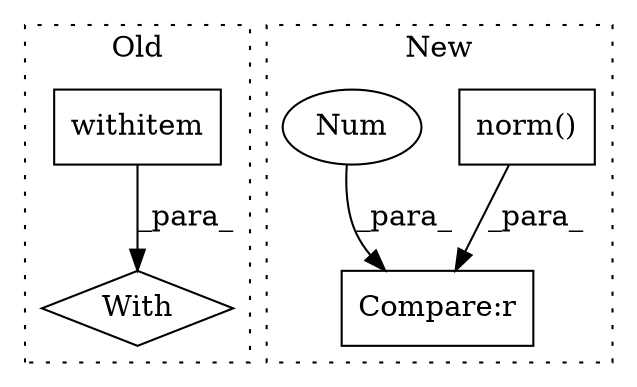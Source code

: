 digraph G {
subgraph cluster0 {
1 [label="withitem" a="49" s="172" l="2" shape="box"];
3 [label="With" a="39" s="167,174" l="5,17" shape="diamond"];
label = "Old";
style="dotted";
}
subgraph cluster1 {
2 [label="norm()" a="75" s="1539,1563" l="15,9" shape="box"];
4 [label="Compare:r" a="40" s="1621" l="84" shape="box"];
5 [label="Num" a="76" s="1696" l="3" shape="ellipse"];
label = "New";
style="dotted";
}
1 -> 3 [label="_para_"];
2 -> 4 [label="_para_"];
5 -> 4 [label="_para_"];
}